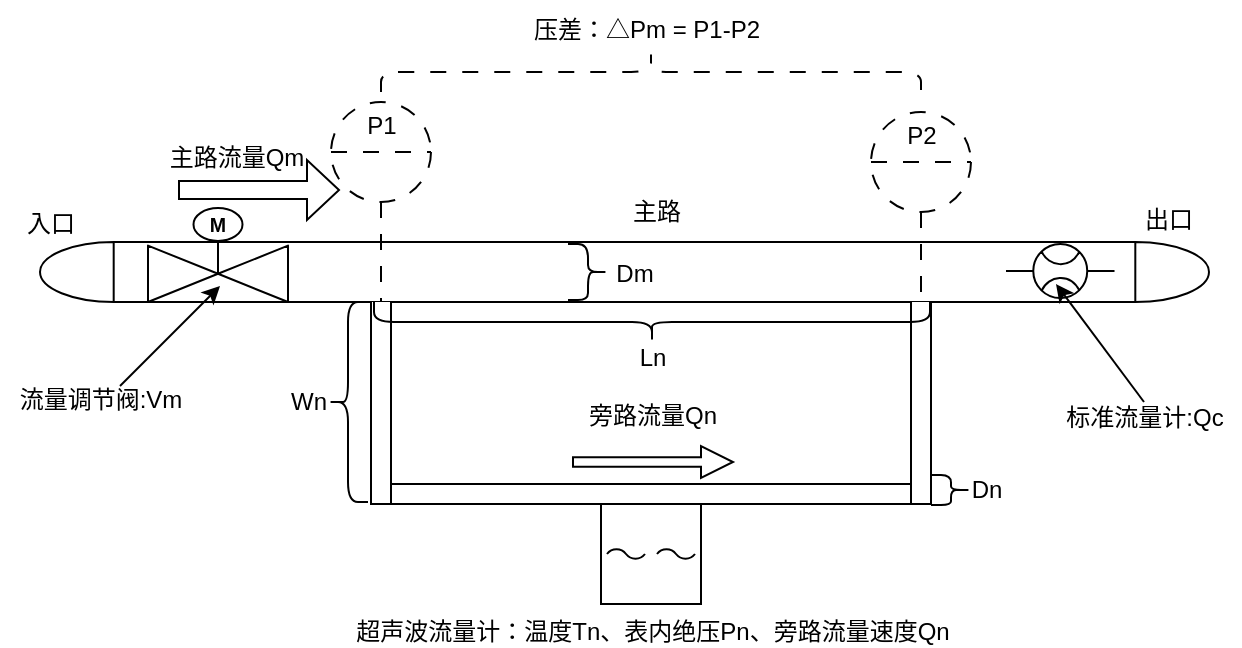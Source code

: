 <mxfile version="27.1.6">
  <diagram name="Page-1" id="gNPYSdaQ9u78TwIIByc1">
    <mxGraphModel dx="1426" dy="743" grid="0" gridSize="10" guides="1" tooltips="1" connect="1" arrows="1" fold="1" page="1" pageScale="1" pageWidth="850" pageHeight="1100" math="0" shadow="0">
      <root>
        <mxCell id="0" />
        <mxCell id="1" parent="0" />
        <mxCell id="lsmvS0CfhMq5OXHmO86n-1" value="" style="shape=mxgraph.pid.vessels.drum_or_condenser;html=1;pointerEvents=1;align=center;verticalLabelPosition=bottom;verticalAlign=top;dashed=0;" vertex="1" parent="1">
          <mxGeometry x="120" y="280" width="584.5" height="30" as="geometry" />
        </mxCell>
        <mxCell id="lsmvS0CfhMq5OXHmO86n-2" value="" style="html=1;dashed=0;whiteSpace=wrap;shape=partialRectangle;right=0;left=0;" vertex="1" parent="1">
          <mxGeometry x="285.5" y="401" width="280" height="10" as="geometry" />
        </mxCell>
        <mxCell id="lsmvS0CfhMq5OXHmO86n-3" value="超声波流量计：温度Tn、表内绝压Pn、旁路流量速度Qn" style="verticalLabelPosition=bottom;align=center;outlineConnect=0;dashed=0;html=1;verticalAlign=top;shape=mxgraph.pid.flow_sensors.ultrasonic;" vertex="1" parent="1">
          <mxGeometry x="400.5" y="411" width="50" height="50" as="geometry" />
        </mxCell>
        <mxCell id="lsmvS0CfhMq5OXHmO86n-4" value="&lt;table cellpadding=&quot;0&quot; cellspacing=&quot;0&quot; style=&quot;font-size:1em;width:100%;height:100%;&quot;&gt;&lt;tbody&gt;&lt;tr&gt;&lt;td align=&quot;center&quot; height=&quot;25&quot;&gt;P1&lt;/td&gt;&lt;/tr&gt;&lt;tr&gt;&lt;td align=&quot;center&quot; height=&quot;25&quot;&gt;&lt;br&gt;&lt;/td&gt;&lt;/tr&gt;&lt;tr&gt;&lt;td align=&quot;center&quot; valign=&quot;bottom&quot;&gt;&lt;/td&gt;&lt;/tr&gt;&lt;/tbody&gt;&lt;/table&gt;" style="html=1;outlineConnect=0;align=center;dashed=1;shape=mxgraph.pid2inst.indicator;mounting=room;overflow=fill;indType=inst;dashPattern=8 8;" vertex="1" parent="1">
          <mxGeometry x="265.5" y="210" width="50" height="100" as="geometry" />
        </mxCell>
        <mxCell id="lsmvS0CfhMq5OXHmO86n-5" value="&lt;table cellpadding=&quot;0&quot; cellspacing=&quot;0&quot; style=&quot;font-size:1em;width:100%;height:100%;&quot;&gt;&lt;tbody&gt;&lt;tr&gt;&lt;td align=&quot;center&quot; height=&quot;25&quot;&gt;P2&lt;/td&gt;&lt;/tr&gt;&lt;tr&gt;&lt;td align=&quot;center&quot; height=&quot;25&quot;&gt;&lt;br&gt;&lt;/td&gt;&lt;/tr&gt;&lt;tr&gt;&lt;td align=&quot;center&quot; valign=&quot;bottom&quot;&gt;&lt;/td&gt;&lt;/tr&gt;&lt;/tbody&gt;&lt;/table&gt;" style="html=1;outlineConnect=0;align=center;dashed=1;shape=mxgraph.pid2inst.indicator;mounting=room;overflow=fill;indType=inst;dashPattern=8 8;" vertex="1" parent="1">
          <mxGeometry x="535.5" y="215" width="50" height="100" as="geometry" />
        </mxCell>
        <mxCell id="lsmvS0CfhMq5OXHmO86n-6" value="" style="html=1;dashed=0;whiteSpace=wrap;shape=partialRectangle;right=0;left=0;rotation=-90;" vertex="1" parent="1">
          <mxGeometry x="510.5" y="355" width="100" height="10" as="geometry" />
        </mxCell>
        <mxCell id="lsmvS0CfhMq5OXHmO86n-7" value="" style="html=1;dashed=0;whiteSpace=wrap;shape=partialRectangle;right=0;left=0;rotation=-90;" vertex="1" parent="1">
          <mxGeometry x="240.5" y="355" width="100" height="10" as="geometry" />
        </mxCell>
        <mxCell id="lsmvS0CfhMq5OXHmO86n-8" value="" style="shape=singleArrow;whiteSpace=wrap;html=1;" vertex="1" parent="1">
          <mxGeometry x="189.5" y="239" width="80" height="30" as="geometry" />
        </mxCell>
        <mxCell id="lsmvS0CfhMq5OXHmO86n-9" value="" style="shape=singleArrow;whiteSpace=wrap;html=1;" vertex="1" parent="1">
          <mxGeometry x="386.5" y="382" width="80" height="16" as="geometry" />
        </mxCell>
        <mxCell id="lsmvS0CfhMq5OXHmO86n-10" value="主路流量Qm" style="text;html=1;align=center;verticalAlign=middle;resizable=0;points=[];autosize=1;strokeColor=none;fillColor=none;" vertex="1" parent="1">
          <mxGeometry x="172.5" y="223" width="90" height="30" as="geometry" />
        </mxCell>
        <mxCell id="lsmvS0CfhMq5OXHmO86n-11" value="旁路流量Qn" style="text;html=1;align=center;verticalAlign=middle;resizable=0;points=[];autosize=1;strokeColor=none;fillColor=none;" vertex="1" parent="1">
          <mxGeometry x="380.5" y="352" width="90" height="30" as="geometry" />
        </mxCell>
        <mxCell id="lsmvS0CfhMq5OXHmO86n-12" value="" style="shape=curlyBracket;whiteSpace=wrap;html=1;rounded=1;flipH=1;labelPosition=right;verticalLabelPosition=middle;align=left;verticalAlign=middle;rotation=-90;dashed=1;dashPattern=8 8;" vertex="1" parent="1">
          <mxGeometry x="415.5" y="60" width="20" height="270" as="geometry" />
        </mxCell>
        <mxCell id="lsmvS0CfhMq5OXHmO86n-13" value="压差：△Pm = P1-P2" style="text;html=1;align=center;verticalAlign=middle;resizable=0;points=[];autosize=1;strokeColor=none;fillColor=none;dashed=1;dashPattern=8 8;" vertex="1" parent="1">
          <mxGeometry x="357.5" y="159" width="130" height="30" as="geometry" />
        </mxCell>
        <mxCell id="lsmvS0CfhMq5OXHmO86n-14" value="" style="verticalLabelPosition=bottom;align=center;html=1;verticalAlign=top;pointerEvents=1;dashed=0;shape=mxgraph.pid2valves.valve;valveType=gate;actuator=motor;direction=east;" vertex="1" parent="1">
          <mxGeometry x="174" y="263" width="70" height="47" as="geometry" />
        </mxCell>
        <mxCell id="lsmvS0CfhMq5OXHmO86n-15" value="入口" style="text;html=1;align=center;verticalAlign=middle;resizable=0;points=[];autosize=1;strokeColor=none;fillColor=none;" vertex="1" parent="1">
          <mxGeometry x="104" y="258" width="42" height="26" as="geometry" />
        </mxCell>
        <mxCell id="lsmvS0CfhMq5OXHmO86n-16" value="出口" style="text;html=1;align=center;verticalAlign=middle;resizable=0;points=[];autosize=1;strokeColor=none;fillColor=none;" vertex="1" parent="1">
          <mxGeometry x="663" y="256" width="42" height="26" as="geometry" />
        </mxCell>
        <mxCell id="lsmvS0CfhMq5OXHmO86n-17" value="主路" style="text;html=1;align=center;verticalAlign=middle;resizable=0;points=[];autosize=1;strokeColor=none;fillColor=none;" vertex="1" parent="1">
          <mxGeometry x="407" y="252" width="42" height="26" as="geometry" />
        </mxCell>
        <mxCell id="lsmvS0CfhMq5OXHmO86n-18" value="" style="verticalLabelPosition=bottom;aspect=fixed;html=1;verticalAlign=top;fillColor=strokeColor;align=center;outlineConnect=0;shape=mxgraph.fluid_power.x11910;points=[[0.5,0,0],[0.5,1,0]];direction=south;" vertex="1" parent="1">
          <mxGeometry x="603" y="281" width="54.26" height="27" as="geometry" />
        </mxCell>
        <mxCell id="lsmvS0CfhMq5OXHmO86n-19" value="" style="endArrow=classic;html=1;rounded=0;" edge="1" parent="1">
          <mxGeometry width="50" height="50" relative="1" as="geometry">
            <mxPoint x="160" y="352" as="sourcePoint" />
            <mxPoint x="210" y="302" as="targetPoint" />
          </mxGeometry>
        </mxCell>
        <mxCell id="lsmvS0CfhMq5OXHmO86n-20" value="流量调节阀:Vm" style="text;html=1;align=center;verticalAlign=middle;resizable=0;points=[];autosize=1;strokeColor=none;fillColor=none;" vertex="1" parent="1">
          <mxGeometry x="100" y="346" width="99" height="26" as="geometry" />
        </mxCell>
        <mxCell id="lsmvS0CfhMq5OXHmO86n-21" value="" style="endArrow=classic;html=1;rounded=0;" edge="1" parent="1">
          <mxGeometry width="50" height="50" relative="1" as="geometry">
            <mxPoint x="672" y="360" as="sourcePoint" />
            <mxPoint x="628" y="301" as="targetPoint" />
          </mxGeometry>
        </mxCell>
        <mxCell id="lsmvS0CfhMq5OXHmO86n-22" value="标准流量计:Qc" style="text;html=1;align=center;verticalAlign=middle;resizable=0;points=[];autosize=1;strokeColor=none;fillColor=none;" vertex="1" parent="1">
          <mxGeometry x="623" y="355" width="97" height="26" as="geometry" />
        </mxCell>
        <mxCell id="lsmvS0CfhMq5OXHmO86n-23" value="" style="shape=curlyBracket;whiteSpace=wrap;html=1;rounded=1;flipH=1;labelPosition=right;verticalLabelPosition=middle;align=left;verticalAlign=middle;" vertex="1" parent="1">
          <mxGeometry x="384" y="281" width="20" height="28" as="geometry" />
        </mxCell>
        <mxCell id="lsmvS0CfhMq5OXHmO86n-24" value="Dm" style="text;html=1;align=center;verticalAlign=middle;resizable=0;points=[];autosize=1;strokeColor=none;fillColor=none;" vertex="1" parent="1">
          <mxGeometry x="398.5" y="283" width="37" height="26" as="geometry" />
        </mxCell>
        <mxCell id="lsmvS0CfhMq5OXHmO86n-25" value="" style="shape=curlyBracket;whiteSpace=wrap;html=1;rounded=1;flipH=1;labelPosition=right;verticalLabelPosition=middle;align=left;verticalAlign=middle;direction=east;size=0.5;" vertex="1" parent="1">
          <mxGeometry x="565.5" y="396.5" width="20" height="15" as="geometry" />
        </mxCell>
        <mxCell id="lsmvS0CfhMq5OXHmO86n-26" value="Dn" style="text;html=1;align=center;verticalAlign=middle;resizable=0;points=[];autosize=1;strokeColor=none;fillColor=none;" vertex="1" parent="1">
          <mxGeometry x="576" y="391" width="33" height="26" as="geometry" />
        </mxCell>
        <mxCell id="lsmvS0CfhMq5OXHmO86n-27" value="" style="shape=curlyBracket;whiteSpace=wrap;html=1;rounded=1;labelPosition=left;verticalLabelPosition=middle;align=right;verticalAlign=middle;direction=north;" vertex="1" parent="1">
          <mxGeometry x="287" y="310" width="278" height="20" as="geometry" />
        </mxCell>
        <mxCell id="lsmvS0CfhMq5OXHmO86n-28" value="" style="shape=curlyBracket;whiteSpace=wrap;html=1;rounded=1;flipH=1;labelPosition=right;verticalLabelPosition=middle;align=left;verticalAlign=middle;direction=west;size=0.5;" vertex="1" parent="1">
          <mxGeometry x="264" y="310" width="20" height="100" as="geometry" />
        </mxCell>
        <mxCell id="lsmvS0CfhMq5OXHmO86n-29" value="Wn" style="text;html=1;align=center;verticalAlign=middle;resizable=0;points=[];autosize=1;strokeColor=none;fillColor=none;" vertex="1" parent="1">
          <mxGeometry x="236" y="347" width="36" height="26" as="geometry" />
        </mxCell>
        <mxCell id="lsmvS0CfhMq5OXHmO86n-30" value="Ln" style="text;html=1;align=center;verticalAlign=middle;resizable=0;points=[];autosize=1;strokeColor=none;fillColor=none;" vertex="1" parent="1">
          <mxGeometry x="410" y="325" width="31" height="26" as="geometry" />
        </mxCell>
      </root>
    </mxGraphModel>
  </diagram>
</mxfile>
